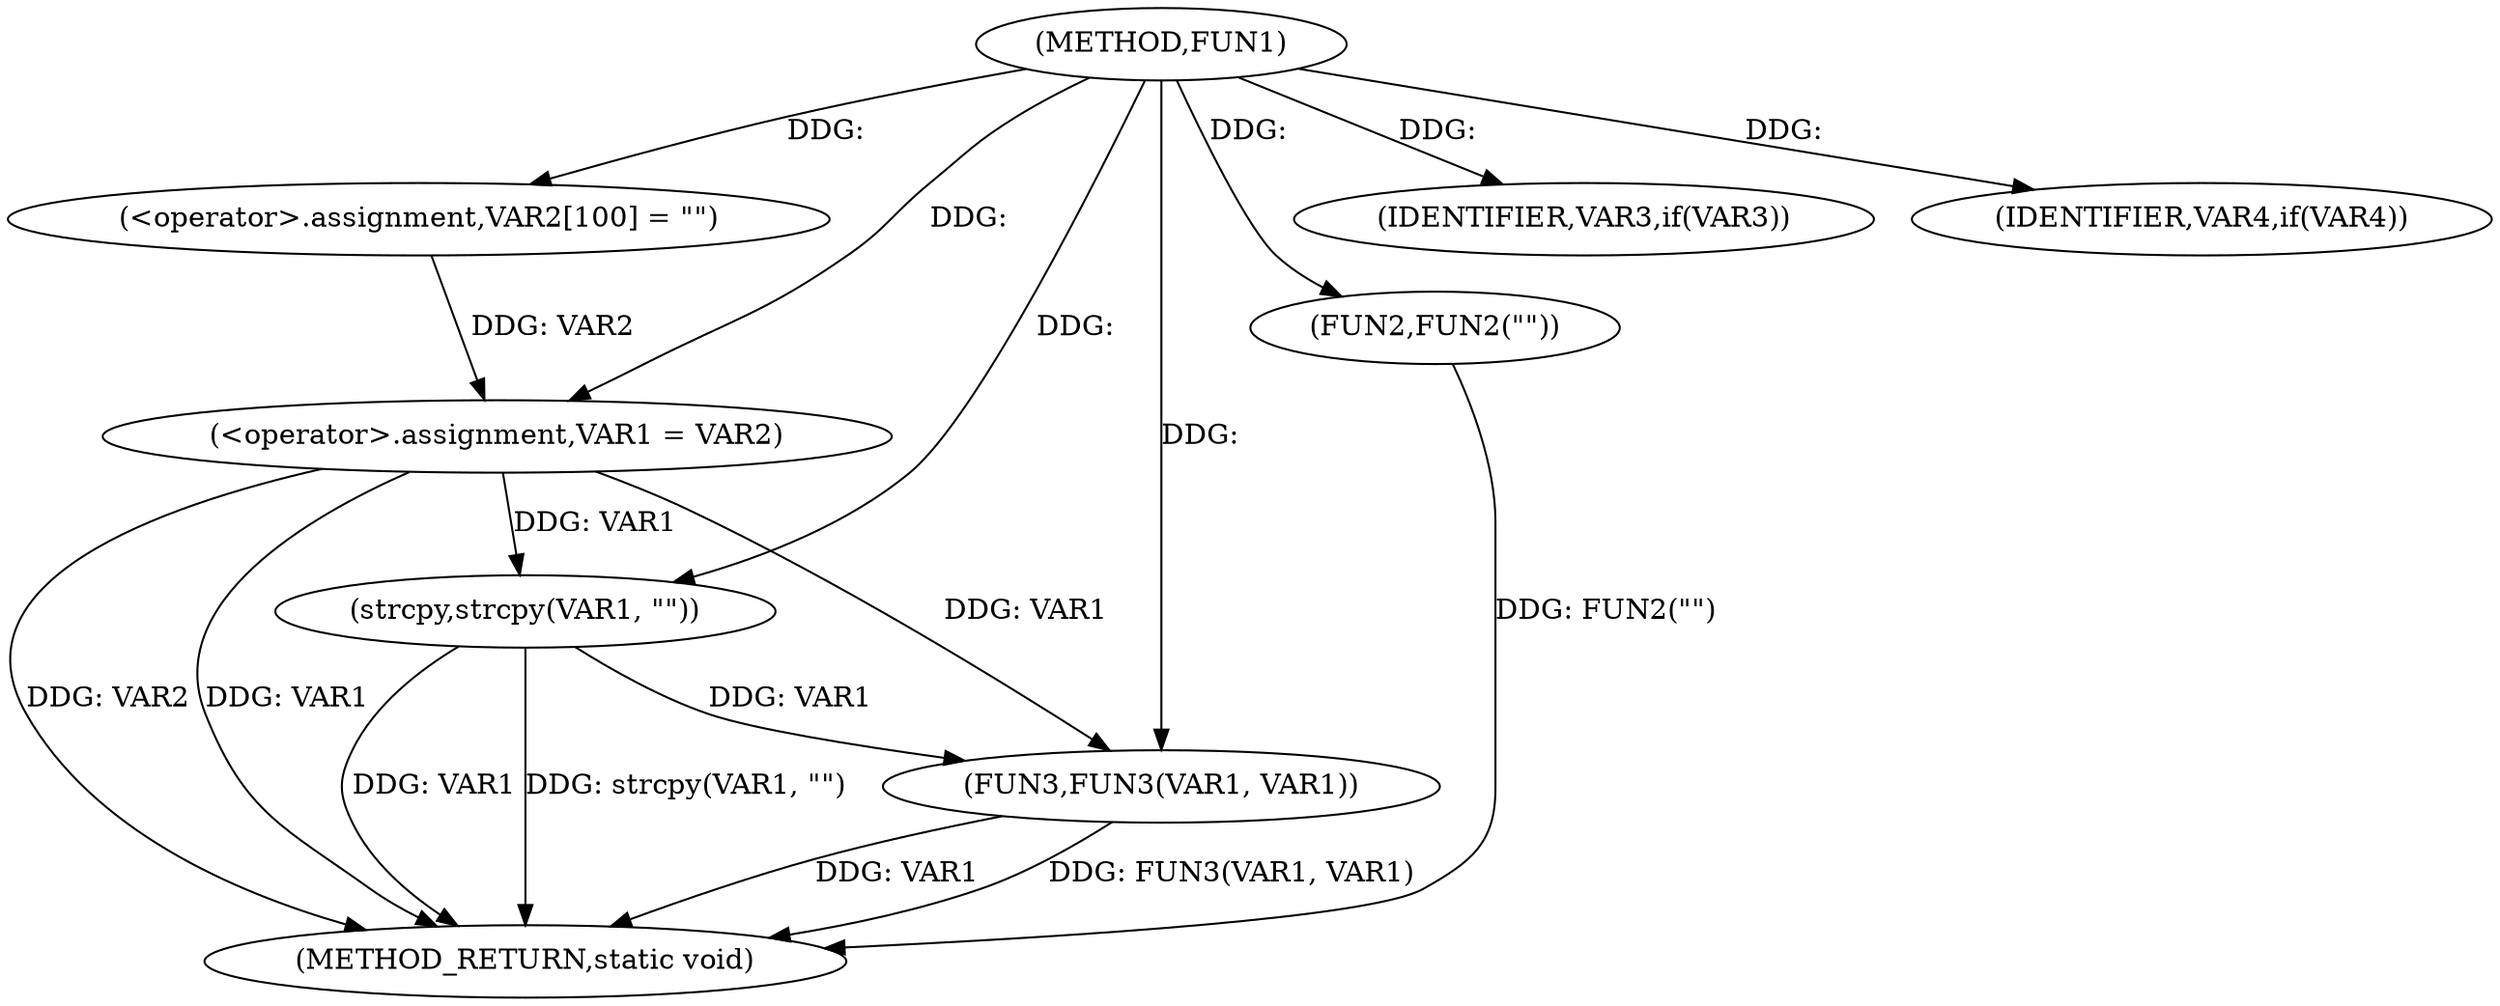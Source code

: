 digraph FUN1 {  
"1000100" [label = "(METHOD,FUN1)" ]
"1000126" [label = "(METHOD_RETURN,static void)" ]
"1000104" [label = "(<operator>.assignment,VAR2[100] = \"\")" ]
"1000107" [label = "(<operator>.assignment,VAR1 = VAR2)" ]
"1000111" [label = "(IDENTIFIER,VAR3,if(VAR3))" ]
"1000113" [label = "(FUN2,FUN2(\"\"))" ]
"1000117" [label = "(strcpy,strcpy(VAR1, \"\"))" ]
"1000121" [label = "(IDENTIFIER,VAR4,if(VAR4))" ]
"1000123" [label = "(FUN3,FUN3(VAR1, VAR1))" ]
  "1000117" -> "1000126"  [ label = "DDG: strcpy(VAR1, \"\")"] 
  "1000123" -> "1000126"  [ label = "DDG: VAR1"] 
  "1000107" -> "1000126"  [ label = "DDG: VAR1"] 
  "1000123" -> "1000126"  [ label = "DDG: FUN3(VAR1, VAR1)"] 
  "1000117" -> "1000126"  [ label = "DDG: VAR1"] 
  "1000113" -> "1000126"  [ label = "DDG: FUN2(\"\")"] 
  "1000107" -> "1000126"  [ label = "DDG: VAR2"] 
  "1000100" -> "1000104"  [ label = "DDG: "] 
  "1000104" -> "1000107"  [ label = "DDG: VAR2"] 
  "1000100" -> "1000107"  [ label = "DDG: "] 
  "1000100" -> "1000111"  [ label = "DDG: "] 
  "1000100" -> "1000113"  [ label = "DDG: "] 
  "1000107" -> "1000117"  [ label = "DDG: VAR1"] 
  "1000100" -> "1000117"  [ label = "DDG: "] 
  "1000100" -> "1000121"  [ label = "DDG: "] 
  "1000107" -> "1000123"  [ label = "DDG: VAR1"] 
  "1000117" -> "1000123"  [ label = "DDG: VAR1"] 
  "1000100" -> "1000123"  [ label = "DDG: "] 
}

